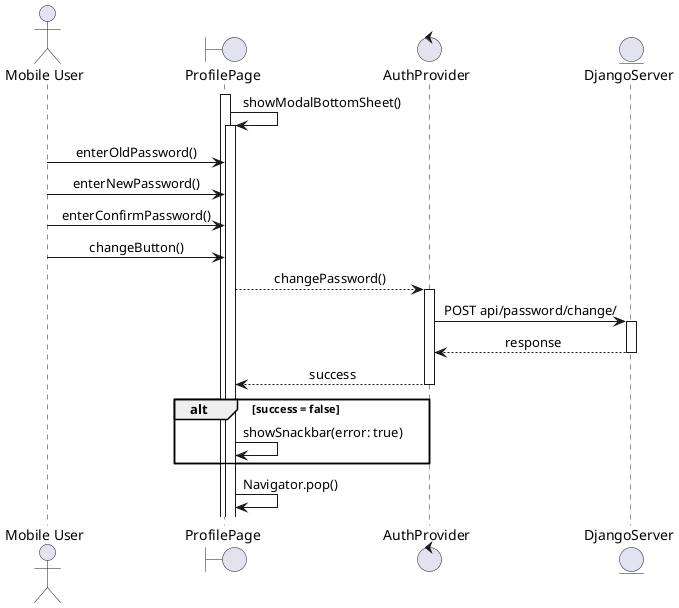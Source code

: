 @startuml uc1-sequence
skinparam sequenceMessageAlign center
actor       "Mobile User"       as actor
boundary    ProfilePage    as ui
control     AuthProvider  as provider
entity      DjangoServer      as server

activate  ui
ui -> ui: showModalBottomSheet()
activate ui
actor -> ui: enterOldPassword()
actor -> ui: enterNewPassword()
actor -> ui: enterConfirmPassword()
actor  -> ui: changeButton()
ui --> provider: changePassword()
activate provider
provider -> server: POST api/password/change/
activate server
return response
return success
alt success = false
    ui -> ui: showSnackbar(error: true)
end
 ui -> ui: Navigator.pop()
@enduml
